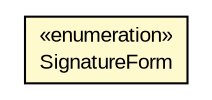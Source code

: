 #!/usr/local/bin/dot
#
# Class diagram 
# Generated by UMLGraph version R5_6-24-gf6e263 (http://www.umlgraph.org/)
#

digraph G {
	edge [fontname="arial",fontsize=10,labelfontname="arial",labelfontsize=10];
	node [fontname="arial",fontsize=10,shape=plaintext];
	nodesep=0.25;
	ranksep=0.5;
	// eu.europa.esig.dss.SignatureForm
	c617619 [label=<<table title="eu.europa.esig.dss.SignatureForm" border="0" cellborder="1" cellspacing="0" cellpadding="2" port="p" bgcolor="lemonChiffon" href="./SignatureForm.html">
		<tr><td><table border="0" cellspacing="0" cellpadding="1">
<tr><td align="center" balign="center"> &#171;enumeration&#187; </td></tr>
<tr><td align="center" balign="center"> SignatureForm </td></tr>
		</table></td></tr>
		</table>>, URL="./SignatureForm.html", fontname="arial", fontcolor="black", fontsize=10.0];
}

